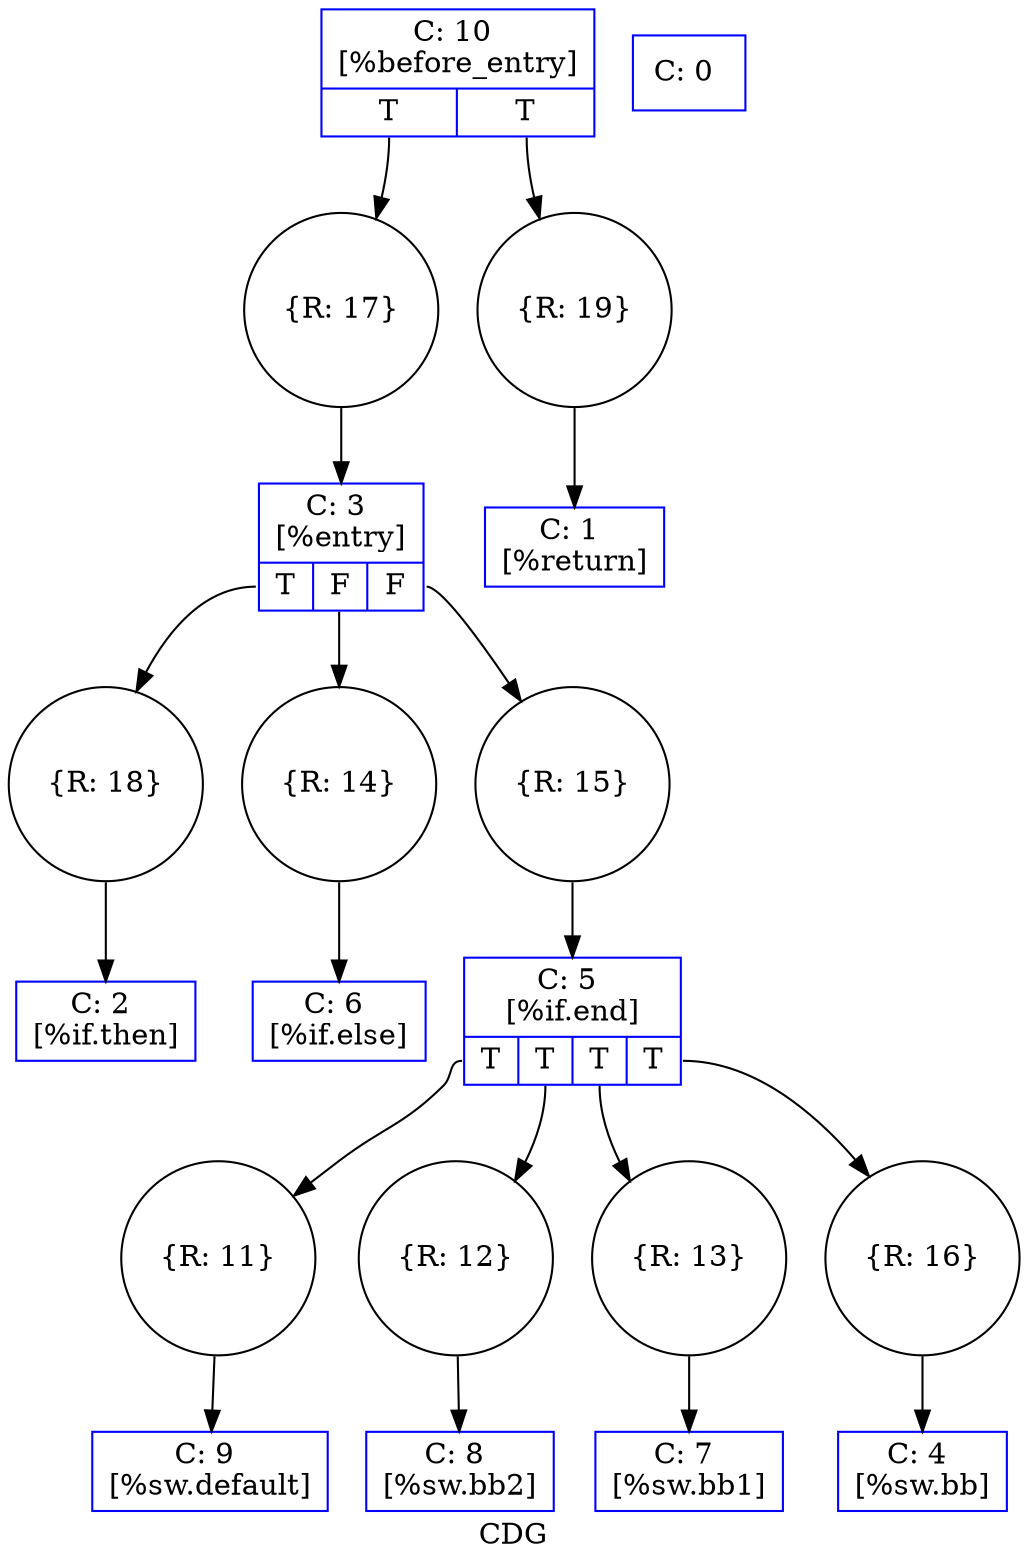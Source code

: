 digraph "CDG" {
	label="CDG";

	Node0x125ab80 [shape=record,shape=circle,label="{R: 19}"];
	Node0x125ab80 -> Node0x1247350;
	Node0x125aa50 [shape=record,shape=circle,label="{R: 18}"];
	Node0x125aa50 -> Node0x1247430;
	Node0x125a920 [shape=record,shape=circle,label="{R: 17}"];
	Node0x125a920 -> Node0x1247510;
	Node0x125a7f0 [shape=record,shape=circle,label="{R: 16}"];
	Node0x125a7f0 -> Node0x12475f0;
	Node0x125a6c0 [shape=record,shape=circle,label="{R: 15}"];
	Node0x125a6c0 -> Node0x12476d0;
	Node0x125a590 [shape=record,shape=circle,label="{R: 14}"];
	Node0x125a590 -> Node0x12477b0;
	Node0x125a490 [shape=record,shape=circle,label="{R: 13}"];
	Node0x125a490 -> Node0x1247890;
	Node0x1247220 [shape=record,color=blue,label="{C: 0 \n}"];
	Node0x1247350 [shape=record,color=blue,label="{C: 1 \n[%return]\n}"];
	Node0x1247430 [shape=record,color=blue,label="{C: 2 \n[%if.then]\n}"];
	Node0x1247510 [shape=record,color=blue,label="{C: 3 \n[%entry]\n|{<s0>T|<s1>F|<s2>F}}"];
	Node0x1247510:s0 -> Node0x125aa50[collor=blue];
	Node0x1247510:s1 -> Node0x125a590;
	Node0x1247510:s2 -> Node0x125a6c0;
	Node0x12475f0 [shape=record,color=blue,label="{C: 4 \n[%sw.bb]\n}"];
	Node0x12476d0 [shape=record,color=blue,label="{C: 5 \n[%if.end]\n|{<s0>T|<s1>T|<s2>T|<s3>T}}"];
	Node0x12476d0:s0 -> Node0x125a310[collor=blue];
	Node0x12476d0:s1 -> Node0x125a3f0[collor=blue];
	Node0x12476d0:s2 -> Node0x125a490[collor=blue];
	Node0x12476d0:s3 -> Node0x125a7f0[collor=blue];
	Node0x12477b0 [shape=record,color=blue,label="{C: 6 \n[%if.else]\n}"];
	Node0x1247890 [shape=record,color=blue,label="{C: 7 \n[%sw.bb1]\n}"];
	Node0x1247970 [shape=record,color=blue,label="{C: 8 \n[%sw.bb2]\n}"];
	Node0x1247a50 [shape=record,color=blue,label="{C: 9 \n[%sw.default]\n}"];
	Node0x1247b30 [shape=record,color=blue,label="{C: 10 \n[%before_entry]\n|{<s0>T|<s1>T}}"];
	Node0x1247b30:s0 -> Node0x125a920[collor=blue];
	Node0x1247b30:s1 -> Node0x125ab80[collor=blue];
	Node0x125a310 [shape=record,shape=circle,label="{R: 11}"];
	Node0x125a310 -> Node0x1247a50;
	Node0x125a3f0 [shape=record,shape=circle,label="{R: 12}"];
	Node0x125a3f0 -> Node0x1247970;
}
